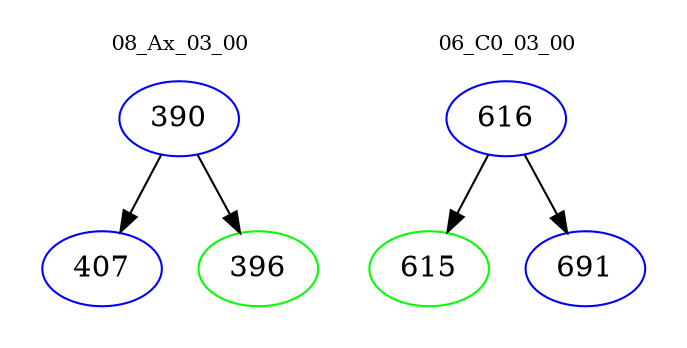 digraph{
subgraph cluster_0 {
color = white
label = "08_Ax_03_00";
fontsize=10;
T0_390 [label="390", color="blue"]
T0_390 -> T0_407 [color="black"]
T0_407 [label="407", color="blue"]
T0_390 -> T0_396 [color="black"]
T0_396 [label="396", color="green"]
}
subgraph cluster_1 {
color = white
label = "06_C0_03_00";
fontsize=10;
T1_616 [label="616", color="blue"]
T1_616 -> T1_615 [color="black"]
T1_615 [label="615", color="green"]
T1_616 -> T1_691 [color="black"]
T1_691 [label="691", color="blue"]
}
}
